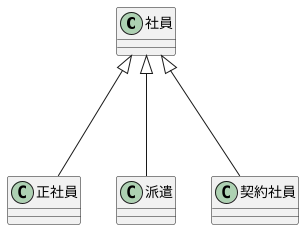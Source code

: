 @startuml
class 社員 {}
class 正社員{
}
class 派遣{
}
class 契約社員{
}
社員 <|--down- 正社員
社員<|--down- 派遣
社員<|--down- 契約社員
@enduml






